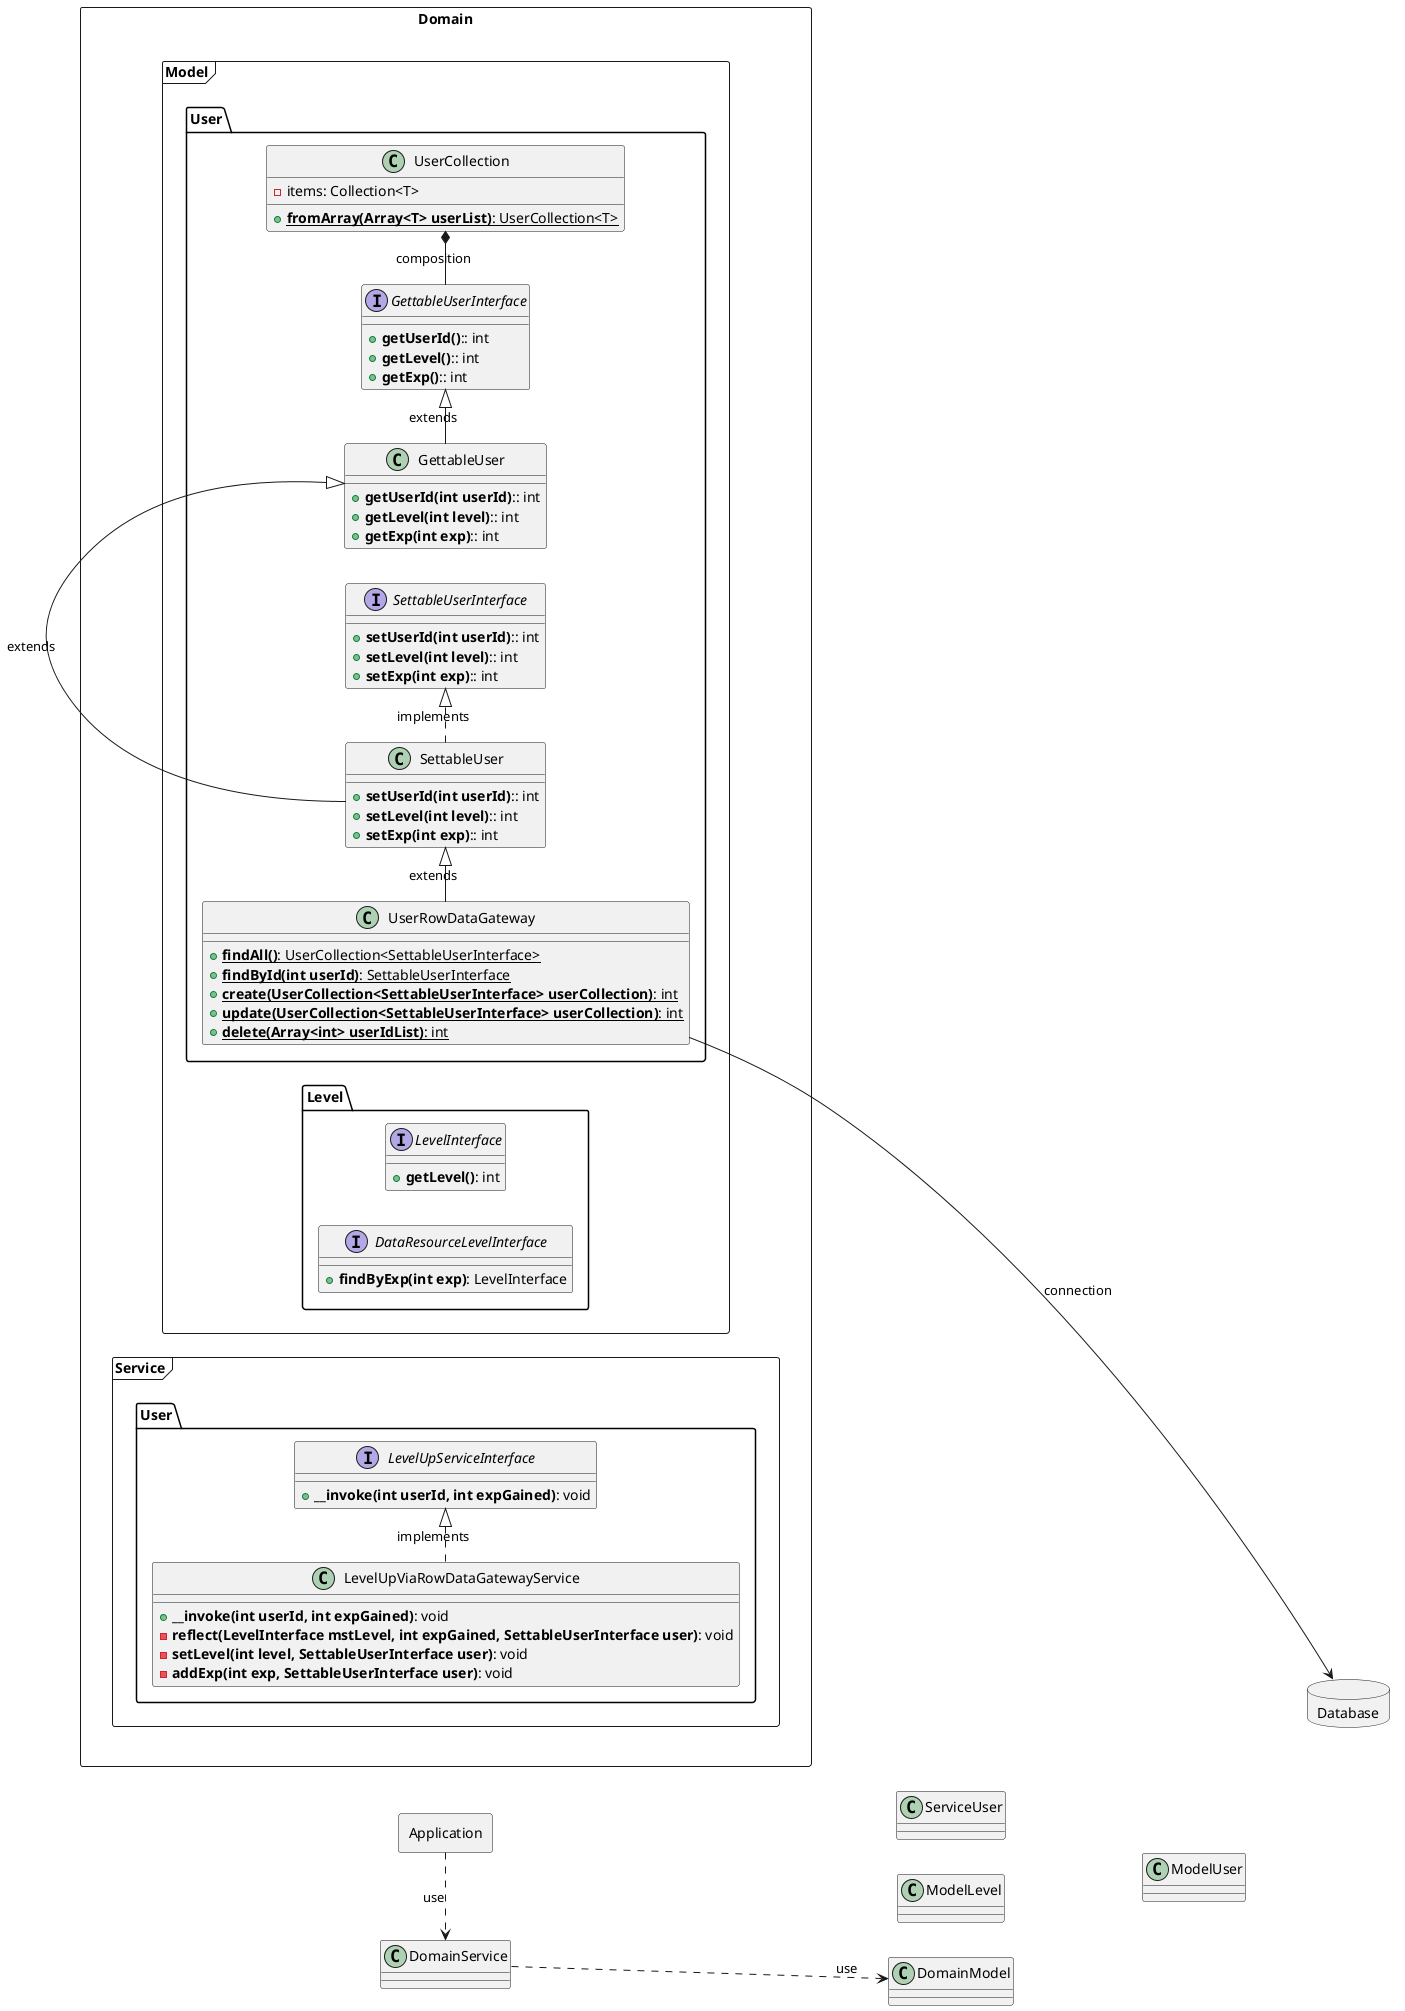 @startuml
'https://plantuml.com/class-diagram

left to right direction

Application --[hidden]down> ServiceUser
Domain ----[hidden]down> Database

ServiceUser --[hidden]down> ModelUser
ModelLevel --[hidden]down> ModelUser

Application .> DomainService: use
DomainService ..> DomainModel: use

package Application <<Rectangle>> {
}

package Domain <<Rectangle>> {
    package Model as DomainModel <<Frame>> {
        package User as ModelUser <<Folder>> {
            class UserCollection {
                - items: Collection<T>
                + {static} **fromArray(Array<T> userList)**: UserCollection<T>
            }

            interface GettableUserInterface {
                + **getUserId()**:: int
                + **getLevel()**:: int
                + **getExp()**:: int
            }

            class GettableUser {
                + **getUserId(int userId)**:: int
                + **getLevel(int level)**:: int
                + **getExp(int exp)**:: int
            }

            interface SettableUserInterface {
                + **setUserId(int userId)**:: int
                + **setLevel(int level)**:: int
                + **setExp(int exp)**:: int
            }

            class SettableUser {
                + **setUserId(int userId)**:: int
                + **setLevel(int level)**:: int
                + **setExp(int exp)**:: int
            }

            class UserRowDataGateway {
                + {static} **findAll()**: UserCollection<SettableUserInterface>
                + {static} **findById(int userId)**: SettableUserInterface
                + {static} **create(UserCollection<SettableUserInterface> userCollection)**: int
                + {static} **update(UserCollection<SettableUserInterface> userCollection)**: int
                + {static} **delete(Array<int> userIdList)**: int
            }
        }

        package Level as ModelLevel <<Folder>> {
            interface LevelInterface {
                + **getLevel()**: int
            }

            interface DataResourceLevelInterface {
                + **findByExp(int exp)**: LevelInterface
            }
        }
    }

    package Service as DomainService <<Frame>> {
        package User as ServiceUser <<Folder>> {
            interface LevelUpServiceInterface {
                + **__invoke(int userId, int expGained)**: void
            }

            class LevelUpViaRowDataGatewayService {
                + **__invoke(int userId, int expGained)**: void
                - **reflect(LevelInterface mstLevel, int expGained, SettableUserInterface user)**: void
                - **setLevel(int level, SettableUserInterface user)**: void
                - **addExp(int exp, SettableUserInterface user)**: void
            }
        }
    }
}

LevelUpViaRowDataGatewayService .|> LevelUpServiceInterface: implements

GettableUserInterface -* UserCollection: composition

GettableUser -|> GettableUserInterface: extends
SettableUser .|> SettableUserInterface: implements
SettableUser -|> GettableUser: extends
UserRowDataGateway -|> SettableUser: extends

package Database <<Database>> {
}

UserRowDataGateway -right-> Database: connection

@enduml
